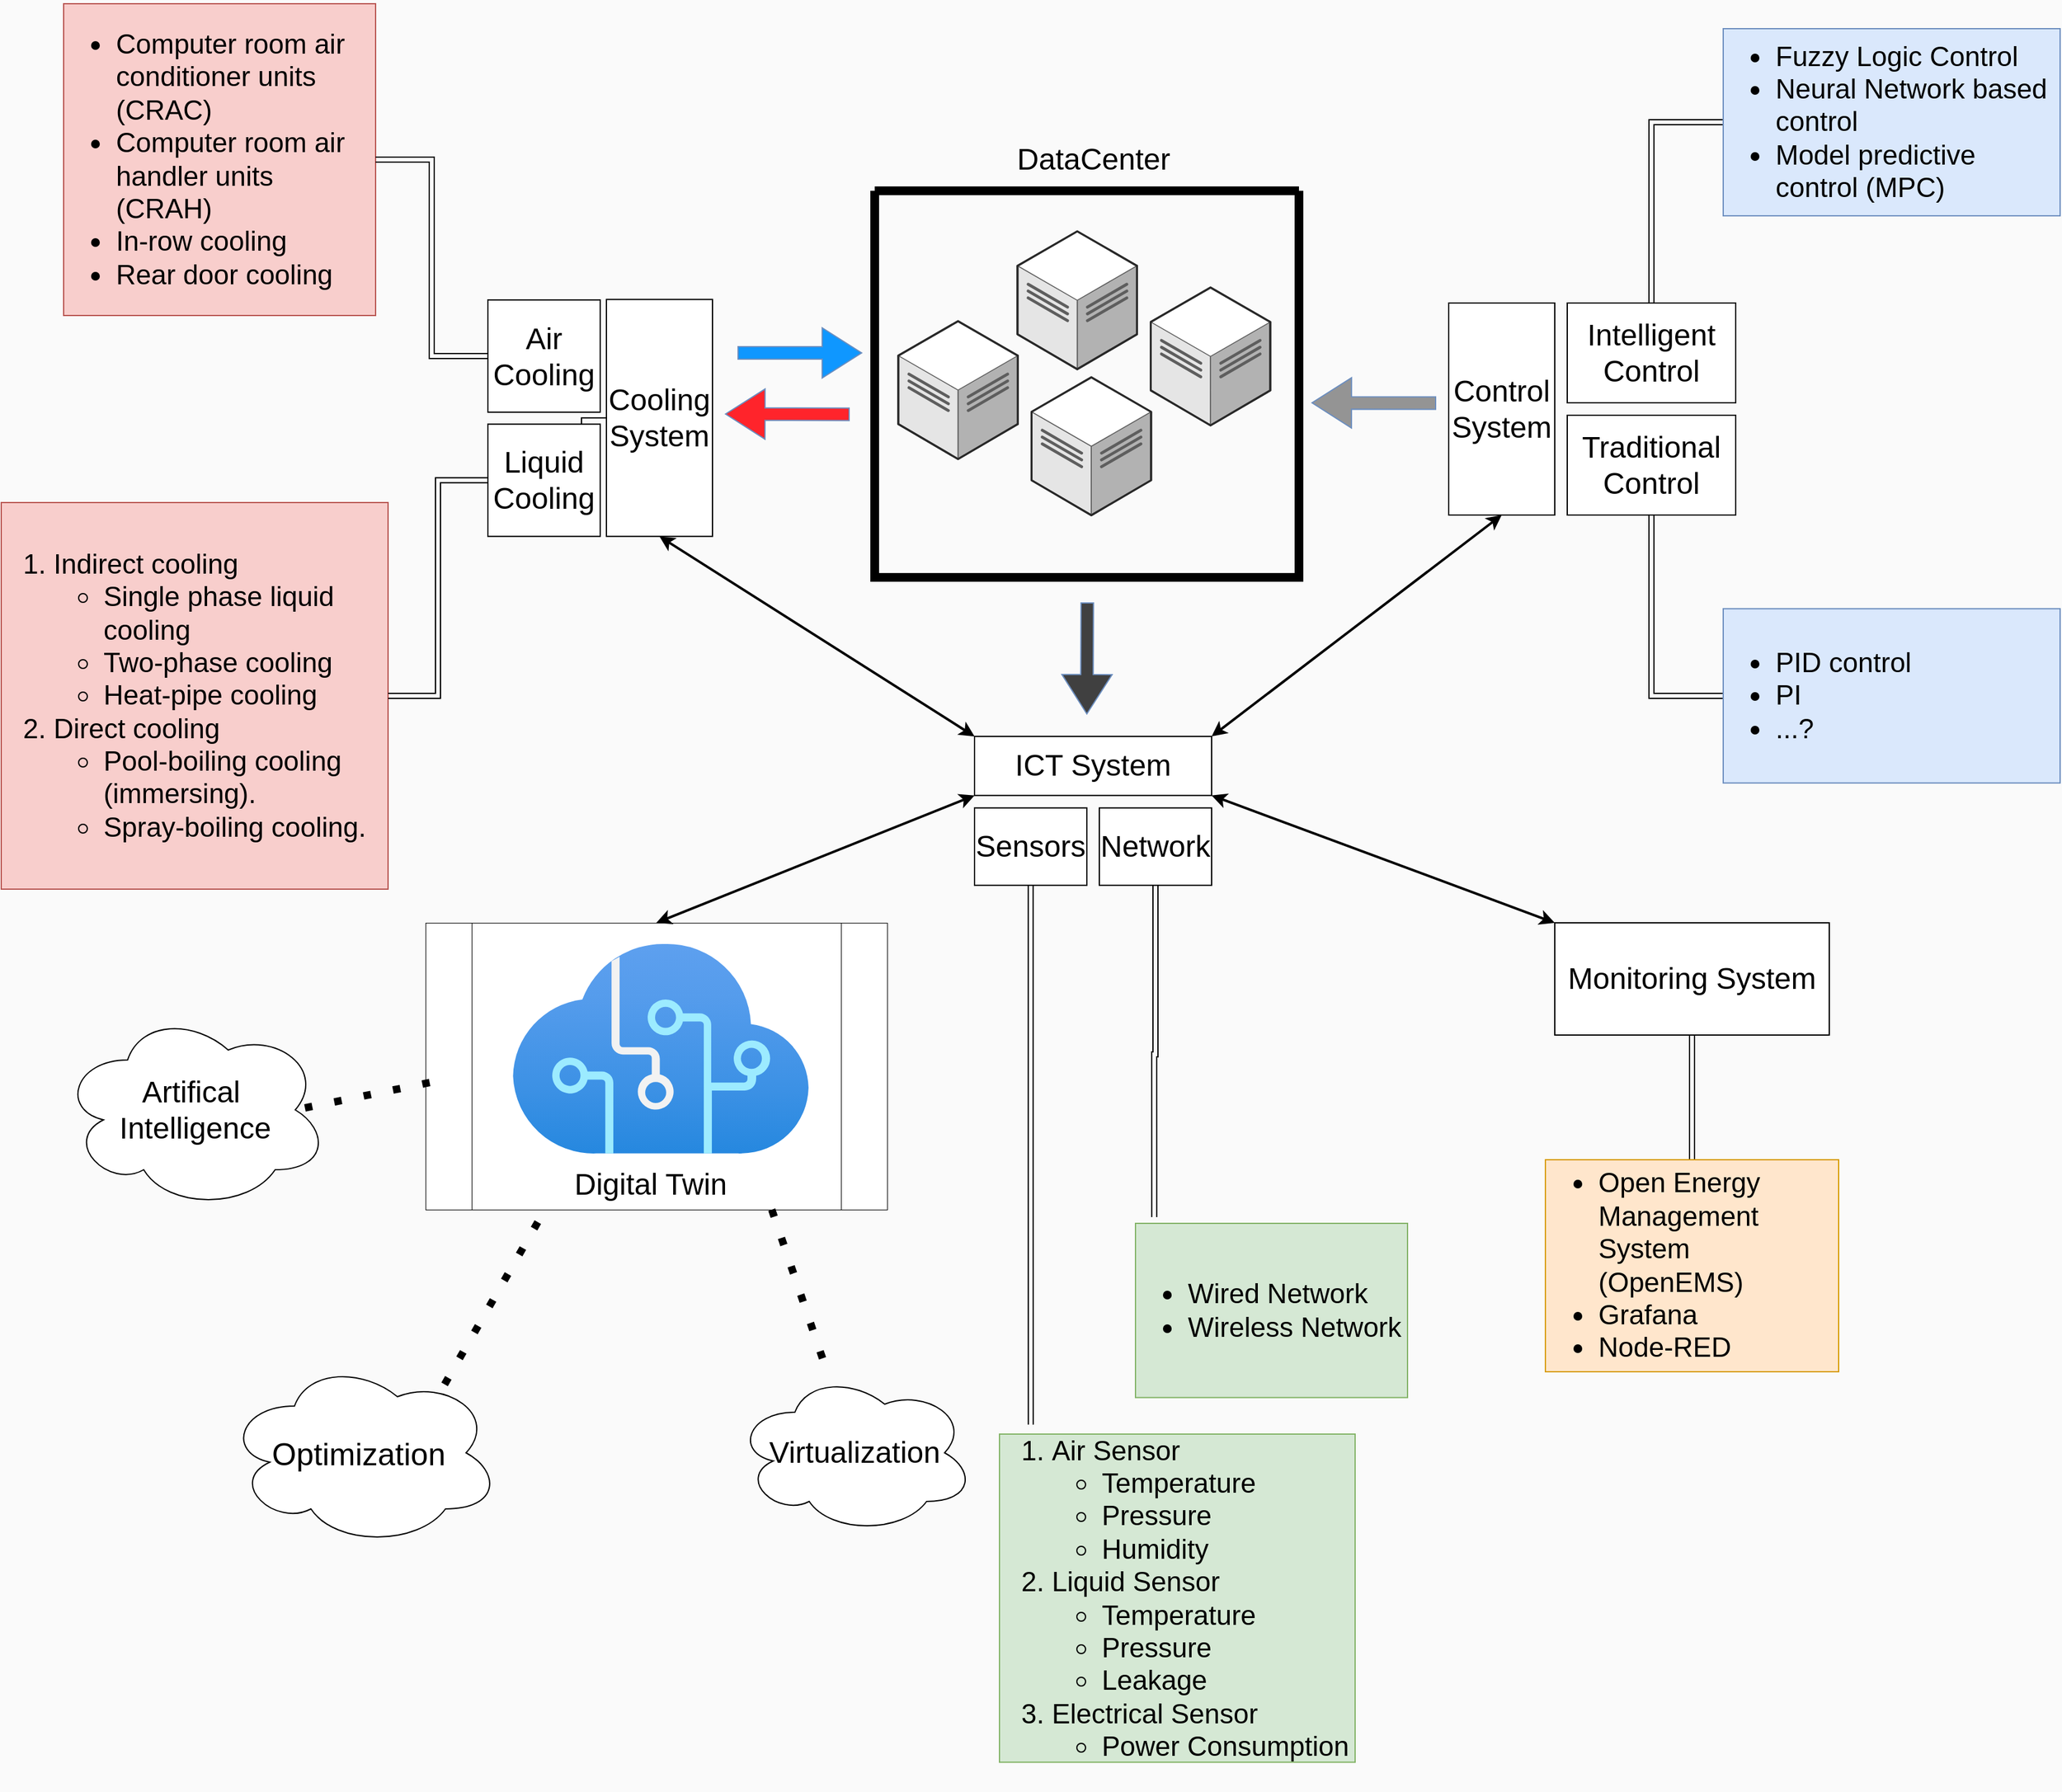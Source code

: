 <mxfile version="24.0.0" type="device">
  <diagram name="Page-1" id="JOvivDJkYyHZlOQ6cNtx">
    <mxGraphModel dx="4947" dy="2206" grid="1" gridSize="10" guides="1" tooltips="1" connect="1" arrows="1" fold="1" page="1" pageScale="1" pageWidth="850" pageHeight="750" background="#FAFAFA" math="0" shadow="0">
      <root>
        <mxCell id="0" />
        <mxCell id="1" parent="0" />
        <mxCell id="BaL2JgACde-wXW-gFJsN-10" value="" style="swimlane;startSize=0;strokeWidth=7;" vertex="1" parent="1">
          <mxGeometry x="-130" y="163" width="340" height="310" as="geometry">
            <mxRectangle x="40" y="350" width="50" height="40" as="alternateBounds" />
          </mxGeometry>
        </mxCell>
        <mxCell id="BaL2JgACde-wXW-gFJsN-5" value="" style="group" vertex="1" connectable="0" parent="BaL2JgACde-wXW-gFJsN-10">
          <mxGeometry x="18.9" y="32.5" width="302.2" height="245" as="geometry" />
        </mxCell>
        <mxCell id="BaL2JgACde-wXW-gFJsN-2" value="" style="verticalLabelPosition=bottom;html=1;verticalAlign=top;strokeWidth=1;align=center;outlineConnect=0;dashed=0;outlineConnect=0;shape=mxgraph.aws3d.dataCenter;strokeColor=#5E5E5E;aspect=fixed;movable=1;resizable=1;rotatable=1;deletable=1;editable=1;locked=0;connectable=1;" vertex="1" parent="BaL2JgACde-wXW-gFJsN-5">
          <mxGeometry x="95.523" width="95.781" height="110.577" as="geometry" />
        </mxCell>
        <mxCell id="BaL2JgACde-wXW-gFJsN-1" value="" style="verticalLabelPosition=bottom;html=1;verticalAlign=top;strokeWidth=1;align=center;outlineConnect=0;dashed=0;outlineConnect=0;shape=mxgraph.aws3d.dataCenter;strokeColor=#5E5E5E;aspect=fixed;movable=1;resizable=1;rotatable=1;deletable=1;editable=1;locked=0;connectable=1;" vertex="1" parent="BaL2JgACde-wXW-gFJsN-5">
          <mxGeometry y="72.059" width="95.781" height="110.577" as="geometry" />
        </mxCell>
        <mxCell id="BaL2JgACde-wXW-gFJsN-3" value="" style="verticalLabelPosition=bottom;html=1;verticalAlign=top;strokeWidth=1;align=center;outlineConnect=0;dashed=0;outlineConnect=0;shape=mxgraph.aws3d.dataCenter;strokeColor=#5E5E5E;aspect=fixed;movable=1;resizable=1;rotatable=1;deletable=1;editable=1;locked=0;connectable=1;" vertex="1" parent="BaL2JgACde-wXW-gFJsN-5">
          <mxGeometry x="106.812" y="117.096" width="95.781" height="110.577" as="geometry" />
        </mxCell>
        <mxCell id="BaL2JgACde-wXW-gFJsN-4" value="" style="verticalLabelPosition=bottom;html=1;verticalAlign=top;strokeWidth=1;align=center;outlineConnect=0;dashed=0;outlineConnect=0;shape=mxgraph.aws3d.dataCenter;strokeColor=#5E5E5E;aspect=fixed;movable=1;resizable=1;rotatable=1;deletable=1;editable=1;locked=0;connectable=1;" vertex="1" parent="BaL2JgACde-wXW-gFJsN-5">
          <mxGeometry x="202.335" y="45.037" width="95.781" height="110.577" as="geometry" />
        </mxCell>
        <mxCell id="BaL2JgACde-wXW-gFJsN-11" value="" style="shape=flexArrow;endArrow=classic;html=1;rounded=0;endWidth=29.231;endSize=10.2;fillColor=#0F97FF;strokeColor=#6c8ebf;" edge="1" parent="1">
          <mxGeometry width="50" height="50" relative="1" as="geometry">
            <mxPoint x="-240" y="293" as="sourcePoint" />
            <mxPoint x="-140" y="293" as="targetPoint" />
            <Array as="points" />
          </mxGeometry>
        </mxCell>
        <mxCell id="BaL2JgACde-wXW-gFJsN-17" value="" style="shape=flexArrow;endArrow=classic;html=1;rounded=0;endWidth=29.231;endSize=10.2;fillColor=#FF242B;strokeColor=#6c8ebf;" edge="1" parent="1">
          <mxGeometry width="50" height="50" relative="1" as="geometry">
            <mxPoint x="-150" y="342.23" as="sourcePoint" />
            <mxPoint x="-250" y="342" as="targetPoint" />
            <Array as="points" />
          </mxGeometry>
        </mxCell>
        <mxCell id="BaL2JgACde-wXW-gFJsN-20" value="" style="group;direction=north;" vertex="1" connectable="0" parent="1">
          <mxGeometry x="-410" y="315.14" width="155" height="190" as="geometry" />
        </mxCell>
        <mxCell id="BaL2JgACde-wXW-gFJsN-101" value="" style="edgeStyle=orthogonalEdgeStyle;rounded=0;orthogonalLoop=1;jettySize=auto;html=1;" edge="1" parent="BaL2JgACde-wXW-gFJsN-20" source="BaL2JgACde-wXW-gFJsN-18" target="BaL2JgACde-wXW-gFJsN-19">
          <mxGeometry relative="1" as="geometry" />
        </mxCell>
        <mxCell id="BaL2JgACde-wXW-gFJsN-18" value="&lt;font style=&quot;font-size: 24px;&quot;&gt;Cooling System&lt;/font&gt;" style="rounded=0;whiteSpace=wrap;html=1;direction=south;" vertex="1" parent="BaL2JgACde-wXW-gFJsN-20">
          <mxGeometry x="65" y="-65" width="85" height="190" as="geometry" />
        </mxCell>
        <mxCell id="BaL2JgACde-wXW-gFJsN-13" value="&lt;font style=&quot;font-size: 24px;&quot;&gt;Air&lt;/font&gt;&lt;div&gt;&lt;font style=&quot;font-size: 24px;&quot;&gt;Cooling&lt;/font&gt;&lt;/div&gt;" style="whiteSpace=wrap;html=1;aspect=fixed;direction=south;" vertex="1" parent="BaL2JgACde-wXW-gFJsN-20">
          <mxGeometry x="-30" y="-64.6" width="90" height="90" as="geometry" />
        </mxCell>
        <mxCell id="BaL2JgACde-wXW-gFJsN-19" value="&lt;font style=&quot;font-size: 24px;&quot;&gt;Liquid&lt;/font&gt;&lt;div&gt;&lt;font style=&quot;font-size: 24px;&quot;&gt;Cooling&lt;/font&gt;&lt;/div&gt;" style="whiteSpace=wrap;html=1;aspect=fixed;direction=south;" vertex="1" parent="BaL2JgACde-wXW-gFJsN-20">
          <mxGeometry x="-30" y="35" width="90" height="90" as="geometry" />
        </mxCell>
        <mxCell id="BaL2JgACde-wXW-gFJsN-33" value="&lt;ul style=&quot;font-size: 22px;&quot;&gt;&lt;li&gt;Computer room air conditioner units (CRAC)&amp;nbsp;&lt;br&gt;&lt;/li&gt;&lt;li&gt;Computer room air handler units (CRAH)&lt;br&gt;&lt;/li&gt;&lt;li&gt;In-row cooling&lt;br&gt;&lt;/li&gt;&lt;li&gt;Rear door cooling&lt;br&gt;&lt;/li&gt;&lt;/ul&gt;" style="whiteSpace=wrap;html=1;aspect=fixed;align=left;fillColor=#f8cecc;direction=south;strokeColor=#b85450;" vertex="1" parent="1">
          <mxGeometry x="-780" y="13.0" width="250" height="250" as="geometry" />
        </mxCell>
        <mxCell id="BaL2JgACde-wXW-gFJsN-34" value="&lt;ol style=&quot;font-size: 22px;&quot;&gt;&lt;li&gt;Indirect cooling&lt;/li&gt;&lt;ul&gt;&lt;li&gt;Single phase liquid cooling&lt;br&gt;&lt;/li&gt;&lt;li&gt;Two-phase cooling&lt;br&gt;&lt;/li&gt;&lt;li&gt;Heat-pipe cooling&amp;nbsp;&lt;br&gt;&lt;/li&gt;&lt;/ul&gt;&lt;li&gt;Direct cooling&lt;br&gt;&lt;/li&gt;&lt;ul&gt;&lt;li&gt;Pool-boiling cooling (immersing).&lt;br&gt;&lt;/li&gt;&lt;li&gt;Spray-boiling cooling.&lt;br&gt;&lt;/li&gt;&lt;/ul&gt;&lt;/ol&gt;" style="whiteSpace=wrap;html=1;aspect=fixed;align=left;fillColor=#f8cecc;direction=south;strokeColor=#b85450;" vertex="1" parent="1">
          <mxGeometry x="-830" y="413" width="310" height="310" as="geometry" />
        </mxCell>
        <mxCell id="BaL2JgACde-wXW-gFJsN-36" style="edgeStyle=orthogonalEdgeStyle;rounded=0;orthogonalLoop=1;jettySize=auto;html=1;exitX=0.5;exitY=0;exitDx=0;exitDy=0;entryX=0.5;entryY=1;entryDx=0;entryDy=0;shape=link;" edge="1" parent="1" source="BaL2JgACde-wXW-gFJsN-33" target="BaL2JgACde-wXW-gFJsN-13">
          <mxGeometry relative="1" as="geometry" />
        </mxCell>
        <mxCell id="BaL2JgACde-wXW-gFJsN-37" style="edgeStyle=orthogonalEdgeStyle;rounded=0;orthogonalLoop=1;jettySize=auto;html=1;exitX=0.5;exitY=0;exitDx=0;exitDy=0;entryX=0.5;entryY=1;entryDx=0;entryDy=0;shape=link;" edge="1" parent="1" source="BaL2JgACde-wXW-gFJsN-34" target="BaL2JgACde-wXW-gFJsN-19">
          <mxGeometry relative="1" as="geometry" />
        </mxCell>
        <mxCell id="BaL2JgACde-wXW-gFJsN-49" value="&lt;ol style=&quot;font-size: 22px;&quot;&gt;&lt;li style=&quot;&quot;&gt;&lt;span style=&quot;background-color: initial;&quot;&gt;&lt;font style=&quot;font-size: 22px;&quot;&gt;Air Sensor&lt;/font&gt;&lt;/span&gt;&lt;/li&gt;&lt;ul style=&quot;&quot;&gt;&lt;li&gt;&lt;span style=&quot;background-color: initial;&quot;&gt;&lt;font style=&quot;font-size: 22px;&quot;&gt;Temperature&amp;nbsp;&lt;/font&gt;&lt;/span&gt;&lt;/li&gt;&lt;li&gt;&lt;font style=&quot;font-size: 22px;&quot;&gt;Pressure&lt;/font&gt;&lt;/li&gt;&lt;li&gt;&lt;font style=&quot;font-size: 22px;&quot;&gt;Humidity&lt;/font&gt;&lt;/li&gt;&lt;/ul&gt;&lt;li&gt;Liquid Sensor&lt;/li&gt;&lt;ul&gt;&lt;li&gt;&lt;span style=&quot;&quot;&gt;Temperature&lt;/span&gt;&lt;/li&gt;&lt;li&gt;&lt;span style=&quot;&quot;&gt;Pressure&lt;/span&gt;&lt;/li&gt;&lt;li&gt;&lt;span style=&quot;&quot;&gt;Leakage&lt;/span&gt;&lt;/li&gt;&lt;/ul&gt;&lt;li&gt;Electrical Sensor&lt;/li&gt;&lt;ul&gt;&lt;li&gt;Power Consumption&lt;/li&gt;&lt;/ul&gt;&lt;/ol&gt;&lt;ol style=&quot;font-size: 18px;&quot;&gt;&lt;/ol&gt;" style="rounded=0;whiteSpace=wrap;html=1;align=left;fillColor=#d5e8d4;strokeColor=#82b366;" vertex="1" parent="1">
          <mxGeometry x="-30" y="1160" width="285" height="263.14" as="geometry" />
        </mxCell>
        <mxCell id="BaL2JgACde-wXW-gFJsN-56" style="edgeStyle=orthogonalEdgeStyle;rounded=0;orthogonalLoop=1;jettySize=auto;html=1;exitX=0.5;exitY=1;exitDx=0;exitDy=0;shape=link;width=3.889;entryX=0.088;entryY=-0.029;entryDx=0;entryDy=0;entryPerimeter=0;" edge="1" parent="1" source="BaL2JgACde-wXW-gFJsN-39" target="BaL2JgACde-wXW-gFJsN-49">
          <mxGeometry relative="1" as="geometry" />
        </mxCell>
        <mxCell id="BaL2JgACde-wXW-gFJsN-58" value="" style="shape=flexArrow;endArrow=classic;html=1;rounded=0;endWidth=29.231;endSize=10.2;fillColor=#404040;strokeColor=#6c8ebf;" edge="1" parent="1">
          <mxGeometry width="50" height="50" relative="1" as="geometry">
            <mxPoint x="40.34" y="493" as="sourcePoint" />
            <mxPoint x="40" y="583" as="targetPoint" />
            <Array as="points" />
          </mxGeometry>
        </mxCell>
        <mxCell id="BaL2JgACde-wXW-gFJsN-67" value="" style="endArrow=classic;startArrow=classic;html=1;rounded=0;entryX=0;entryY=1;entryDx=0;entryDy=0;exitX=1;exitY=0.5;exitDx=0;exitDy=0;strokeWidth=2;" edge="1" parent="1" source="BaL2JgACde-wXW-gFJsN-18" target="BaL2JgACde-wXW-gFJsN-23">
          <mxGeometry width="50" height="50" relative="1" as="geometry">
            <mxPoint x="-340" y="583" as="sourcePoint" />
            <mxPoint x="-290" y="533" as="targetPoint" />
          </mxGeometry>
        </mxCell>
        <mxCell id="BaL2JgACde-wXW-gFJsN-69" value="&lt;font style=&quot;font-size: 24px;&quot;&gt;Control System&lt;/font&gt;" style="rounded=0;whiteSpace=wrap;html=1;direction=south;" vertex="1" parent="1">
          <mxGeometry x="330" y="253" width="85" height="170" as="geometry" />
        </mxCell>
        <mxCell id="BaL2JgACde-wXW-gFJsN-70" value="" style="shape=flexArrow;endArrow=classic;html=1;rounded=0;endWidth=29.231;endSize=10.2;fillColor=#949494;strokeColor=#6c8ebf;" edge="1" parent="1">
          <mxGeometry width="50" height="50" relative="1" as="geometry">
            <mxPoint x="320" y="333.23" as="sourcePoint" />
            <mxPoint x="220" y="333" as="targetPoint" />
            <Array as="points" />
          </mxGeometry>
        </mxCell>
        <mxCell id="BaL2JgACde-wXW-gFJsN-77" style="edgeStyle=orthogonalEdgeStyle;rounded=0;orthogonalLoop=1;jettySize=auto;html=1;exitX=0;exitY=0.5;exitDx=0;exitDy=0;entryX=0;entryY=0.5;entryDx=0;entryDy=0;shape=link;" edge="1" parent="1" source="BaL2JgACde-wXW-gFJsN-73" target="BaL2JgACde-wXW-gFJsN-76">
          <mxGeometry relative="1" as="geometry" />
        </mxCell>
        <mxCell id="BaL2JgACde-wXW-gFJsN-73" value="&lt;font style=&quot;font-size: 24px;&quot;&gt;Intelligent&lt;br&gt;Control&lt;/font&gt;" style="rounded=0;whiteSpace=wrap;html=1;movable=1;resizable=1;rotatable=1;deletable=1;editable=1;locked=0;connectable=1;direction=south;" vertex="1" parent="1">
          <mxGeometry x="425" y="253" width="135" height="80" as="geometry" />
        </mxCell>
        <mxCell id="BaL2JgACde-wXW-gFJsN-78" style="edgeStyle=orthogonalEdgeStyle;rounded=0;orthogonalLoop=1;jettySize=auto;html=1;exitX=1;exitY=0.5;exitDx=0;exitDy=0;entryX=0;entryY=0.5;entryDx=0;entryDy=0;shape=link;" edge="1" parent="1" source="BaL2JgACde-wXW-gFJsN-74" target="BaL2JgACde-wXW-gFJsN-75">
          <mxGeometry relative="1" as="geometry">
            <mxPoint x="680" y="433.0" as="targetPoint" />
          </mxGeometry>
        </mxCell>
        <mxCell id="BaL2JgACde-wXW-gFJsN-74" value="&lt;font style=&quot;font-size: 24px;&quot;&gt;Traditional&lt;br&gt;Control&lt;/font&gt;" style="rounded=0;whiteSpace=wrap;html=1;movable=1;resizable=1;rotatable=1;deletable=1;editable=1;locked=0;connectable=1;direction=south;" vertex="1" parent="1">
          <mxGeometry x="425" y="343" width="135" height="80" as="geometry" />
        </mxCell>
        <mxCell id="BaL2JgACde-wXW-gFJsN-75" value="&lt;ul style=&quot;font-size: 22px;&quot;&gt;&lt;li&gt;&lt;span style=&quot;background-color: initial;&quot;&gt;PID control&lt;/span&gt;&lt;/li&gt;&lt;li&gt;&lt;span style=&quot;background-color: initial;&quot;&gt;PI&amp;nbsp;&lt;/span&gt;&lt;br&gt;&lt;/li&gt;&lt;li&gt;&lt;span style=&quot;background-color: initial;&quot;&gt;...?&lt;/span&gt;&lt;/li&gt;&lt;/ul&gt;" style="rounded=0;whiteSpace=wrap;html=1;align=left;fillColor=#dae8fc;strokeColor=#6c8ebf;" vertex="1" parent="1">
          <mxGeometry x="550" y="498.14" width="270" height="139.72" as="geometry" />
        </mxCell>
        <mxCell id="BaL2JgACde-wXW-gFJsN-76" value="&lt;div style=&quot;font-size: 22px;&quot;&gt;&lt;ul&gt;&lt;li&gt;Fuzzy Logic Control&lt;/li&gt;&lt;li&gt;Neural Network based control&lt;/li&gt;&lt;li&gt;Model predictive control (MPC)&lt;br&gt;&lt;/li&gt;&lt;/ul&gt;&lt;/div&gt;&lt;ol style=&quot;font-size: 18px;&quot;&gt;&lt;/ol&gt;" style="rounded=0;whiteSpace=wrap;html=1;align=left;fillColor=#dae8fc;strokeColor=#6c8ebf;" vertex="1" parent="1">
          <mxGeometry x="550" y="33" width="270" height="150.07" as="geometry" />
        </mxCell>
        <mxCell id="BaL2JgACde-wXW-gFJsN-80" value="" style="endArrow=classic;startArrow=classic;html=1;rounded=0;entryX=1;entryY=0.5;entryDx=0;entryDy=0;exitX=0;exitY=0;exitDx=0;exitDy=0;strokeWidth=2;" edge="1" parent="1" source="BaL2JgACde-wXW-gFJsN-23" target="BaL2JgACde-wXW-gFJsN-69">
          <mxGeometry width="50" height="50" relative="1" as="geometry">
            <mxPoint x="260" y="513" as="sourcePoint" />
            <mxPoint x="310" y="463" as="targetPoint" />
          </mxGeometry>
        </mxCell>
        <mxCell id="BaL2JgACde-wXW-gFJsN-51" value="&lt;ul style=&quot;font-size: 22px;&quot;&gt;&lt;li&gt;&lt;span style=&quot;background-color: initial;&quot;&gt;Wired Network&lt;/span&gt;&lt;/li&gt;&lt;li&gt;&lt;span style=&quot;background-color: initial;&quot;&gt;Wireless Network&lt;/span&gt;&lt;/li&gt;&lt;/ul&gt;" style="rounded=0;whiteSpace=wrap;html=1;align=left;fillColor=#d5e8d4;strokeColor=#82b366;" vertex="1" parent="1">
          <mxGeometry x="79" y="991" width="218" height="139.72" as="geometry" />
        </mxCell>
        <mxCell id="BaL2JgACde-wXW-gFJsN-57" style="edgeStyle=orthogonalEdgeStyle;rounded=0;orthogonalLoop=1;jettySize=auto;html=1;exitX=0.5;exitY=1;exitDx=0;exitDy=0;entryX=0.069;entryY=-0.036;entryDx=0;entryDy=0;shape=link;entryPerimeter=0;" edge="1" parent="1" source="BaL2JgACde-wXW-gFJsN-44" target="BaL2JgACde-wXW-gFJsN-51">
          <mxGeometry relative="1" as="geometry" />
        </mxCell>
        <mxCell id="BaL2JgACde-wXW-gFJsN-81" value="" style="group" vertex="1" connectable="0" parent="1">
          <mxGeometry x="-50" y="600.541" width="190" height="119.37" as="geometry" />
        </mxCell>
        <mxCell id="BaL2JgACde-wXW-gFJsN-44" value="&lt;font style=&quot;font-size: 24px;&quot;&gt;Network&lt;/font&gt;" style="rounded=0;whiteSpace=wrap;html=1;movable=1;resizable=1;rotatable=1;deletable=1;editable=1;locked=0;connectable=1;" vertex="1" parent="BaL2JgACde-wXW-gFJsN-81">
          <mxGeometry x="100" y="57.32" width="90" height="62.05" as="geometry" />
        </mxCell>
        <mxCell id="BaL2JgACde-wXW-gFJsN-23" value="&lt;font style=&quot;font-size: 24px;&quot;&gt;ICT System&lt;/font&gt;" style="rounded=0;whiteSpace=wrap;html=1;movable=1;resizable=1;rotatable=1;deletable=1;editable=1;locked=0;connectable=1;direction=south;" vertex="1" parent="BaL2JgACde-wXW-gFJsN-81">
          <mxGeometry width="190" height="47.32" as="geometry" />
        </mxCell>
        <mxCell id="BaL2JgACde-wXW-gFJsN-39" value="&lt;font style=&quot;font-size: 24px;&quot;&gt;Sensors&lt;/font&gt;" style="rounded=0;whiteSpace=wrap;html=1;movable=1;resizable=1;rotatable=1;deletable=1;editable=1;locked=0;connectable=1;" vertex="1" parent="BaL2JgACde-wXW-gFJsN-81">
          <mxGeometry y="57.32" width="90" height="62.05" as="geometry" />
        </mxCell>
        <mxCell id="BaL2JgACde-wXW-gFJsN-85" value="&lt;font style=&quot;font-size: 25px;&quot;&gt;Optimization&amp;nbsp;&lt;/font&gt;" style="ellipse;shape=cloud;whiteSpace=wrap;html=1;" vertex="1" parent="1">
          <mxGeometry x="-650" y="1100" width="220" height="150" as="geometry" />
        </mxCell>
        <mxCell id="BaL2JgACde-wXW-gFJsN-86" value="&lt;font style=&quot;font-size: 24px;&quot;&gt;Artifical&amp;nbsp;&lt;/font&gt;&lt;div&gt;&lt;font style=&quot;font-size: 24px;&quot;&gt;Intelligence&lt;/font&gt;&lt;/div&gt;" style="ellipse;shape=cloud;whiteSpace=wrap;html=1;" vertex="1" parent="1">
          <mxGeometry x="-782.5" y="820" width="215" height="160" as="geometry" />
        </mxCell>
        <mxCell id="BaL2JgACde-wXW-gFJsN-87" value="&lt;font style=&quot;font-size: 24px;&quot;&gt;DataCenter&lt;/font&gt;" style="text;html=1;align=center;verticalAlign=middle;resizable=0;points=[];autosize=1;strokeColor=none;fillColor=none;" vertex="1" parent="1">
          <mxGeometry x="-30" y="118" width="150" height="40" as="geometry" />
        </mxCell>
        <mxCell id="BaL2JgACde-wXW-gFJsN-88" value="&lt;font style=&quot;font-size: 24px;&quot;&gt;Virtualization&lt;/font&gt;" style="ellipse;shape=cloud;whiteSpace=wrap;html=1;" vertex="1" parent="1">
          <mxGeometry x="-242" y="1110" width="192" height="130" as="geometry" />
        </mxCell>
        <mxCell id="BaL2JgACde-wXW-gFJsN-94" value="" style="group" vertex="1" connectable="0" parent="1">
          <mxGeometry x="-490" y="750" width="370" height="230" as="geometry" />
        </mxCell>
        <mxCell id="BaL2JgACde-wXW-gFJsN-82" value="" style="shape=process;whiteSpace=wrap;html=1;backgroundOutline=1;strokeWidth=0.5;" vertex="1" parent="BaL2JgACde-wXW-gFJsN-94">
          <mxGeometry width="370" height="230" as="geometry" />
        </mxCell>
        <mxCell id="BaL2JgACde-wXW-gFJsN-6" value="" style="image;aspect=fixed;html=1;points=[];align=center;fontSize=12;image=img/lib/azure2/ai_machine_learning/Cognitive_Services.svg;" vertex="1" parent="BaL2JgACde-wXW-gFJsN-94">
          <mxGeometry x="69.56" y="17" width="238.01" height="168" as="geometry" />
        </mxCell>
        <mxCell id="BaL2JgACde-wXW-gFJsN-91" value="&lt;font style=&quot;font-size: 24px;&quot;&gt;Digital Twin&lt;/font&gt;" style="text;html=1;align=center;verticalAlign=middle;resizable=0;points=[];autosize=1;strokeColor=none;fillColor=none;" vertex="1" parent="BaL2JgACde-wXW-gFJsN-94">
          <mxGeometry x="104.56" y="190" width="150" height="40" as="geometry" />
        </mxCell>
        <mxCell id="BaL2JgACde-wXW-gFJsN-95" value="" style="endArrow=none;dashed=1;html=1;dashPattern=1 3;strokeWidth=6;rounded=0;entryX=0.875;entryY=0.5;entryDx=0;entryDy=0;entryPerimeter=0;exitX=0.009;exitY=0.557;exitDx=0;exitDy=0;exitPerimeter=0;" edge="1" parent="1" source="BaL2JgACde-wXW-gFJsN-82" target="BaL2JgACde-wXW-gFJsN-86">
          <mxGeometry width="50" height="50" relative="1" as="geometry">
            <mxPoint x="-490" y="900" as="sourcePoint" />
            <mxPoint x="-760" y="1050" as="targetPoint" />
          </mxGeometry>
        </mxCell>
        <mxCell id="BaL2JgACde-wXW-gFJsN-96" value="" style="endArrow=none;dashed=1;html=1;dashPattern=1 3;strokeWidth=6;rounded=0;entryX=0.78;entryY=0.177;entryDx=0;entryDy=0;entryPerimeter=0;" edge="1" parent="1" target="BaL2JgACde-wXW-gFJsN-85">
          <mxGeometry width="50" height="50" relative="1" as="geometry">
            <mxPoint x="-400" y="990" as="sourcePoint" />
            <mxPoint x="-387.5" y="1470" as="targetPoint" />
          </mxGeometry>
        </mxCell>
        <mxCell id="BaL2JgACde-wXW-gFJsN-97" value="" style="endArrow=none;dashed=1;html=1;dashPattern=1 3;strokeWidth=6;rounded=0;exitX=0.75;exitY=1;exitDx=0;exitDy=0;" edge="1" parent="1" source="BaL2JgACde-wXW-gFJsN-82" target="BaL2JgACde-wXW-gFJsN-88">
          <mxGeometry width="50" height="50" relative="1" as="geometry">
            <mxPoint x="-370" y="1490" as="sourcePoint" />
            <mxPoint x="-479" y="1510" as="targetPoint" />
          </mxGeometry>
        </mxCell>
        <mxCell id="BaL2JgACde-wXW-gFJsN-108" style="edgeStyle=orthogonalEdgeStyle;rounded=0;orthogonalLoop=1;jettySize=auto;html=1;exitX=0.5;exitY=0;exitDx=0;exitDy=0;entryX=0.5;entryY=0;entryDx=0;entryDy=0;shape=link;" edge="1" parent="1" source="BaL2JgACde-wXW-gFJsN-98" target="BaL2JgACde-wXW-gFJsN-107">
          <mxGeometry relative="1" as="geometry" />
        </mxCell>
        <mxCell id="BaL2JgACde-wXW-gFJsN-98" value="&lt;font style=&quot;font-size: 24px;&quot;&gt;Monitoring System&lt;/font&gt;" style="rounded=0;whiteSpace=wrap;html=1;direction=west;" vertex="1" parent="1">
          <mxGeometry x="415" y="750" width="220" height="90" as="geometry" />
        </mxCell>
        <mxCell id="BaL2JgACde-wXW-gFJsN-102" value="" style="endArrow=classic;startArrow=classic;html=1;rounded=0;exitX=0.5;exitY=0;exitDx=0;exitDy=0;entryX=1;entryY=1;entryDx=0;entryDy=0;strokeWidth=2;" edge="1" parent="1" source="BaL2JgACde-wXW-gFJsN-82" target="BaL2JgACde-wXW-gFJsN-23">
          <mxGeometry width="50" height="50" relative="1" as="geometry">
            <mxPoint x="-50" y="910" as="sourcePoint" />
            <mxPoint x="-50" y="650" as="targetPoint" />
          </mxGeometry>
        </mxCell>
        <mxCell id="BaL2JgACde-wXW-gFJsN-106" value="" style="endArrow=classic;startArrow=classic;html=1;rounded=0;entryX=1;entryY=1;entryDx=0;entryDy=0;exitX=1;exitY=0;exitDx=0;exitDy=0;strokeWidth=2;" edge="1" parent="1" source="BaL2JgACde-wXW-gFJsN-23" target="BaL2JgACde-wXW-gFJsN-98">
          <mxGeometry width="50" height="50" relative="1" as="geometry">
            <mxPoint x="375" y="710" as="sourcePoint" />
            <mxPoint x="425" y="660" as="targetPoint" />
          </mxGeometry>
        </mxCell>
        <mxCell id="BaL2JgACde-wXW-gFJsN-107" value="&lt;ul style=&quot;font-size: 22px;&quot;&gt;&lt;li style=&quot;&quot;&gt;Open Energy Management System (OpenEMS)&lt;br&gt;&lt;/li&gt;&lt;li style=&quot;&quot;&gt;Grafana&lt;br&gt;&lt;/li&gt;&lt;li style=&quot;&quot;&gt;Node-RED&lt;br&gt;&lt;/li&gt;&lt;/ul&gt;&lt;ol style=&quot;font-size: 18px;&quot;&gt;&lt;/ol&gt;" style="rounded=0;whiteSpace=wrap;html=1;align=left;fillColor=#ffe6cc;strokeColor=#d79b00;" vertex="1" parent="1">
          <mxGeometry x="407.5" y="940" width="235" height="170" as="geometry" />
        </mxCell>
      </root>
    </mxGraphModel>
  </diagram>
</mxfile>
